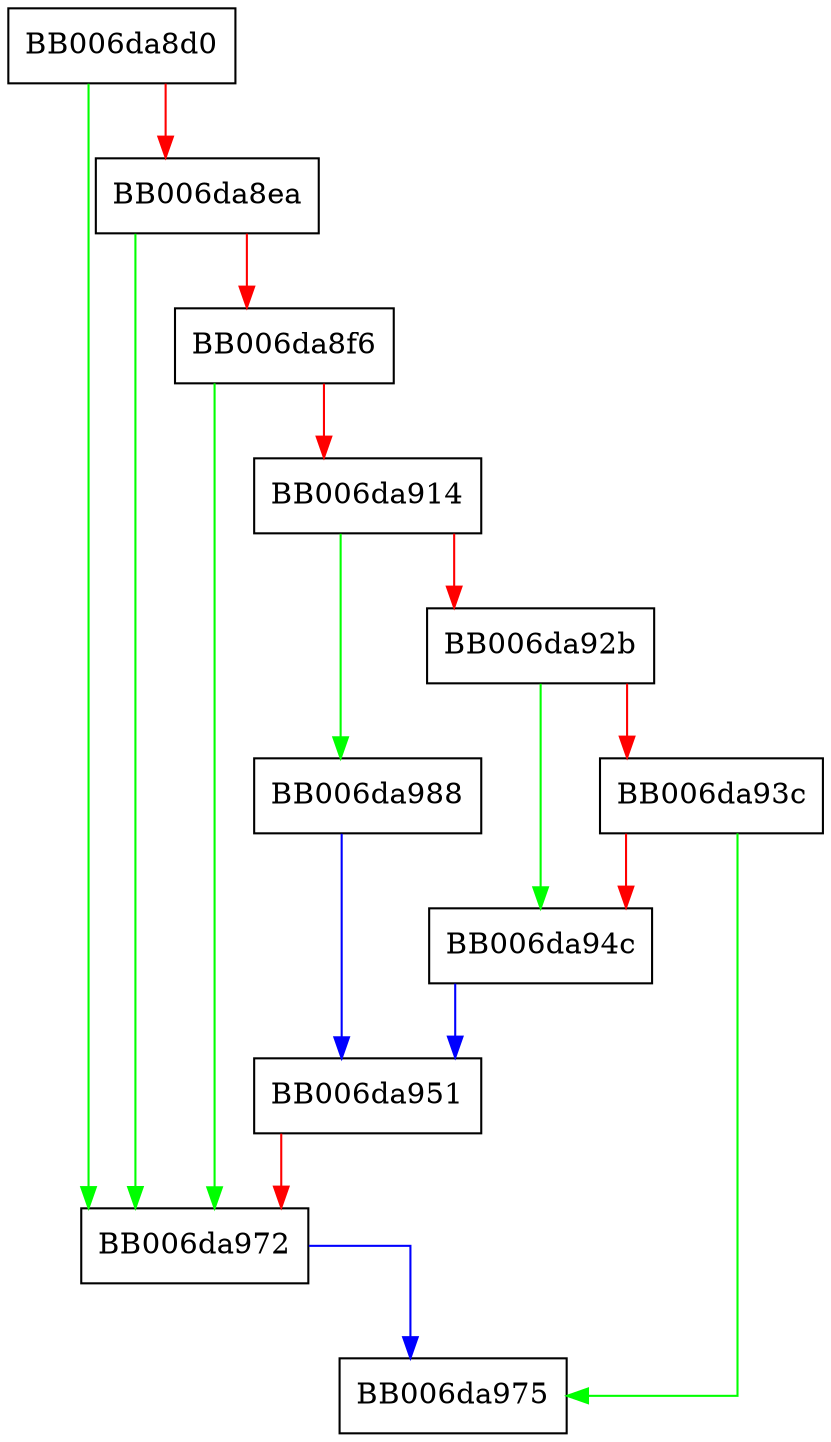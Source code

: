 digraph gmac_dup {
  node [shape="box"];
  graph [splines=ortho];
  BB006da8d0 -> BB006da972 [color="green"];
  BB006da8d0 -> BB006da8ea [color="red"];
  BB006da8ea -> BB006da972 [color="green"];
  BB006da8ea -> BB006da8f6 [color="red"];
  BB006da8f6 -> BB006da972 [color="green"];
  BB006da8f6 -> BB006da914 [color="red"];
  BB006da914 -> BB006da988 [color="green"];
  BB006da914 -> BB006da92b [color="red"];
  BB006da92b -> BB006da94c [color="green"];
  BB006da92b -> BB006da93c [color="red"];
  BB006da93c -> BB006da975 [color="green"];
  BB006da93c -> BB006da94c [color="red"];
  BB006da94c -> BB006da951 [color="blue"];
  BB006da951 -> BB006da972 [color="red"];
  BB006da972 -> BB006da975 [color="blue"];
  BB006da988 -> BB006da951 [color="blue"];
}
